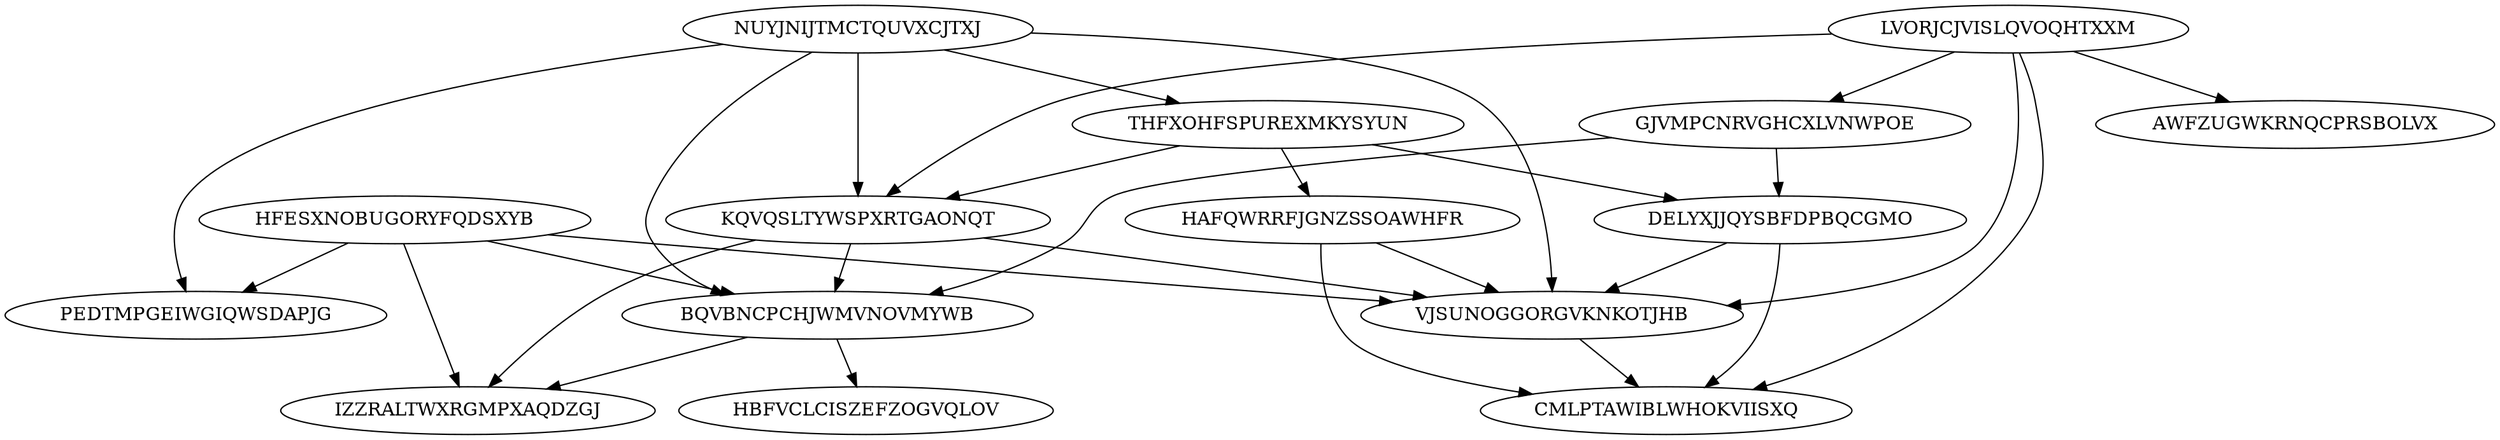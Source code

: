 digraph N15M29 {
	HFESXNOBUGORYFQDSXYB	[Weight=20];
	NUYJNIJTMCTQUVXCJTXJ	[Weight=10];
	THFXOHFSPUREXMKYSYUN	[Weight=16];
	HAFQWRRFJGNZSSOAWHFR	[Weight=12];
	LVORJCJVISLQVOQHTXXM	[Weight=12];
	KQVQSLTYWSPXRTGAONQT	[Weight=16];
	GJVMPCNRVGHCXLVNWPOE	[Weight=20];
	BQVBNCPCHJWMVNOVMYWB	[Weight=11];
	HBFVCLCISZEFZOGVQLOV	[Weight=19];
	DELYXJJQYSBFDPBQCGMO	[Weight=18];
	VJSUNOGGORGVKNKOTJHB	[Weight=10];
	IZZRALTWXRGMPXAQDZGJ	[Weight=18];
	PEDTMPGEIWGIQWSDAPJG	[Weight=12];
	AWFZUGWKRNQCPRSBOLVX	[Weight=20];
	CMLPTAWIBLWHOKVIISXQ	[Weight=14];
	NUYJNIJTMCTQUVXCJTXJ -> PEDTMPGEIWGIQWSDAPJG [Weight=12];
	BQVBNCPCHJWMVNOVMYWB -> IZZRALTWXRGMPXAQDZGJ [Weight=12];
	HFESXNOBUGORYFQDSXYB -> PEDTMPGEIWGIQWSDAPJG [Weight=15];
	DELYXJJQYSBFDPBQCGMO -> VJSUNOGGORGVKNKOTJHB [Weight=14];
	THFXOHFSPUREXMKYSYUN -> DELYXJJQYSBFDPBQCGMO [Weight=13];
	HAFQWRRFJGNZSSOAWHFR -> VJSUNOGGORGVKNKOTJHB [Weight=10];
	GJVMPCNRVGHCXLVNWPOE -> DELYXJJQYSBFDPBQCGMO [Weight=11];
	BQVBNCPCHJWMVNOVMYWB -> HBFVCLCISZEFZOGVQLOV [Weight=19];
	NUYJNIJTMCTQUVXCJTXJ -> VJSUNOGGORGVKNKOTJHB [Weight=11];
	KQVQSLTYWSPXRTGAONQT -> BQVBNCPCHJWMVNOVMYWB [Weight=19];
	LVORJCJVISLQVOQHTXXM -> GJVMPCNRVGHCXLVNWPOE [Weight=14];
	NUYJNIJTMCTQUVXCJTXJ -> BQVBNCPCHJWMVNOVMYWB [Weight=12];
	HFESXNOBUGORYFQDSXYB -> BQVBNCPCHJWMVNOVMYWB [Weight=20];
	LVORJCJVISLQVOQHTXXM -> CMLPTAWIBLWHOKVIISXQ [Weight=11];
	NUYJNIJTMCTQUVXCJTXJ -> KQVQSLTYWSPXRTGAONQT [Weight=18];
	LVORJCJVISLQVOQHTXXM -> AWFZUGWKRNQCPRSBOLVX [Weight=13];
	LVORJCJVISLQVOQHTXXM -> KQVQSLTYWSPXRTGAONQT [Weight=13];
	NUYJNIJTMCTQUVXCJTXJ -> THFXOHFSPUREXMKYSYUN [Weight=12];
	THFXOHFSPUREXMKYSYUN -> HAFQWRRFJGNZSSOAWHFR [Weight=10];
	HAFQWRRFJGNZSSOAWHFR -> CMLPTAWIBLWHOKVIISXQ [Weight=12];
	KQVQSLTYWSPXRTGAONQT -> IZZRALTWXRGMPXAQDZGJ [Weight=12];
	VJSUNOGGORGVKNKOTJHB -> CMLPTAWIBLWHOKVIISXQ [Weight=12];
	HFESXNOBUGORYFQDSXYB -> VJSUNOGGORGVKNKOTJHB [Weight=16];
	THFXOHFSPUREXMKYSYUN -> KQVQSLTYWSPXRTGAONQT [Weight=15];
	DELYXJJQYSBFDPBQCGMO -> CMLPTAWIBLWHOKVIISXQ [Weight=10];
	LVORJCJVISLQVOQHTXXM -> VJSUNOGGORGVKNKOTJHB [Weight=14];
	KQVQSLTYWSPXRTGAONQT -> VJSUNOGGORGVKNKOTJHB [Weight=12];
	HFESXNOBUGORYFQDSXYB -> IZZRALTWXRGMPXAQDZGJ [Weight=13];
	GJVMPCNRVGHCXLVNWPOE -> BQVBNCPCHJWMVNOVMYWB [Weight=14];
}
